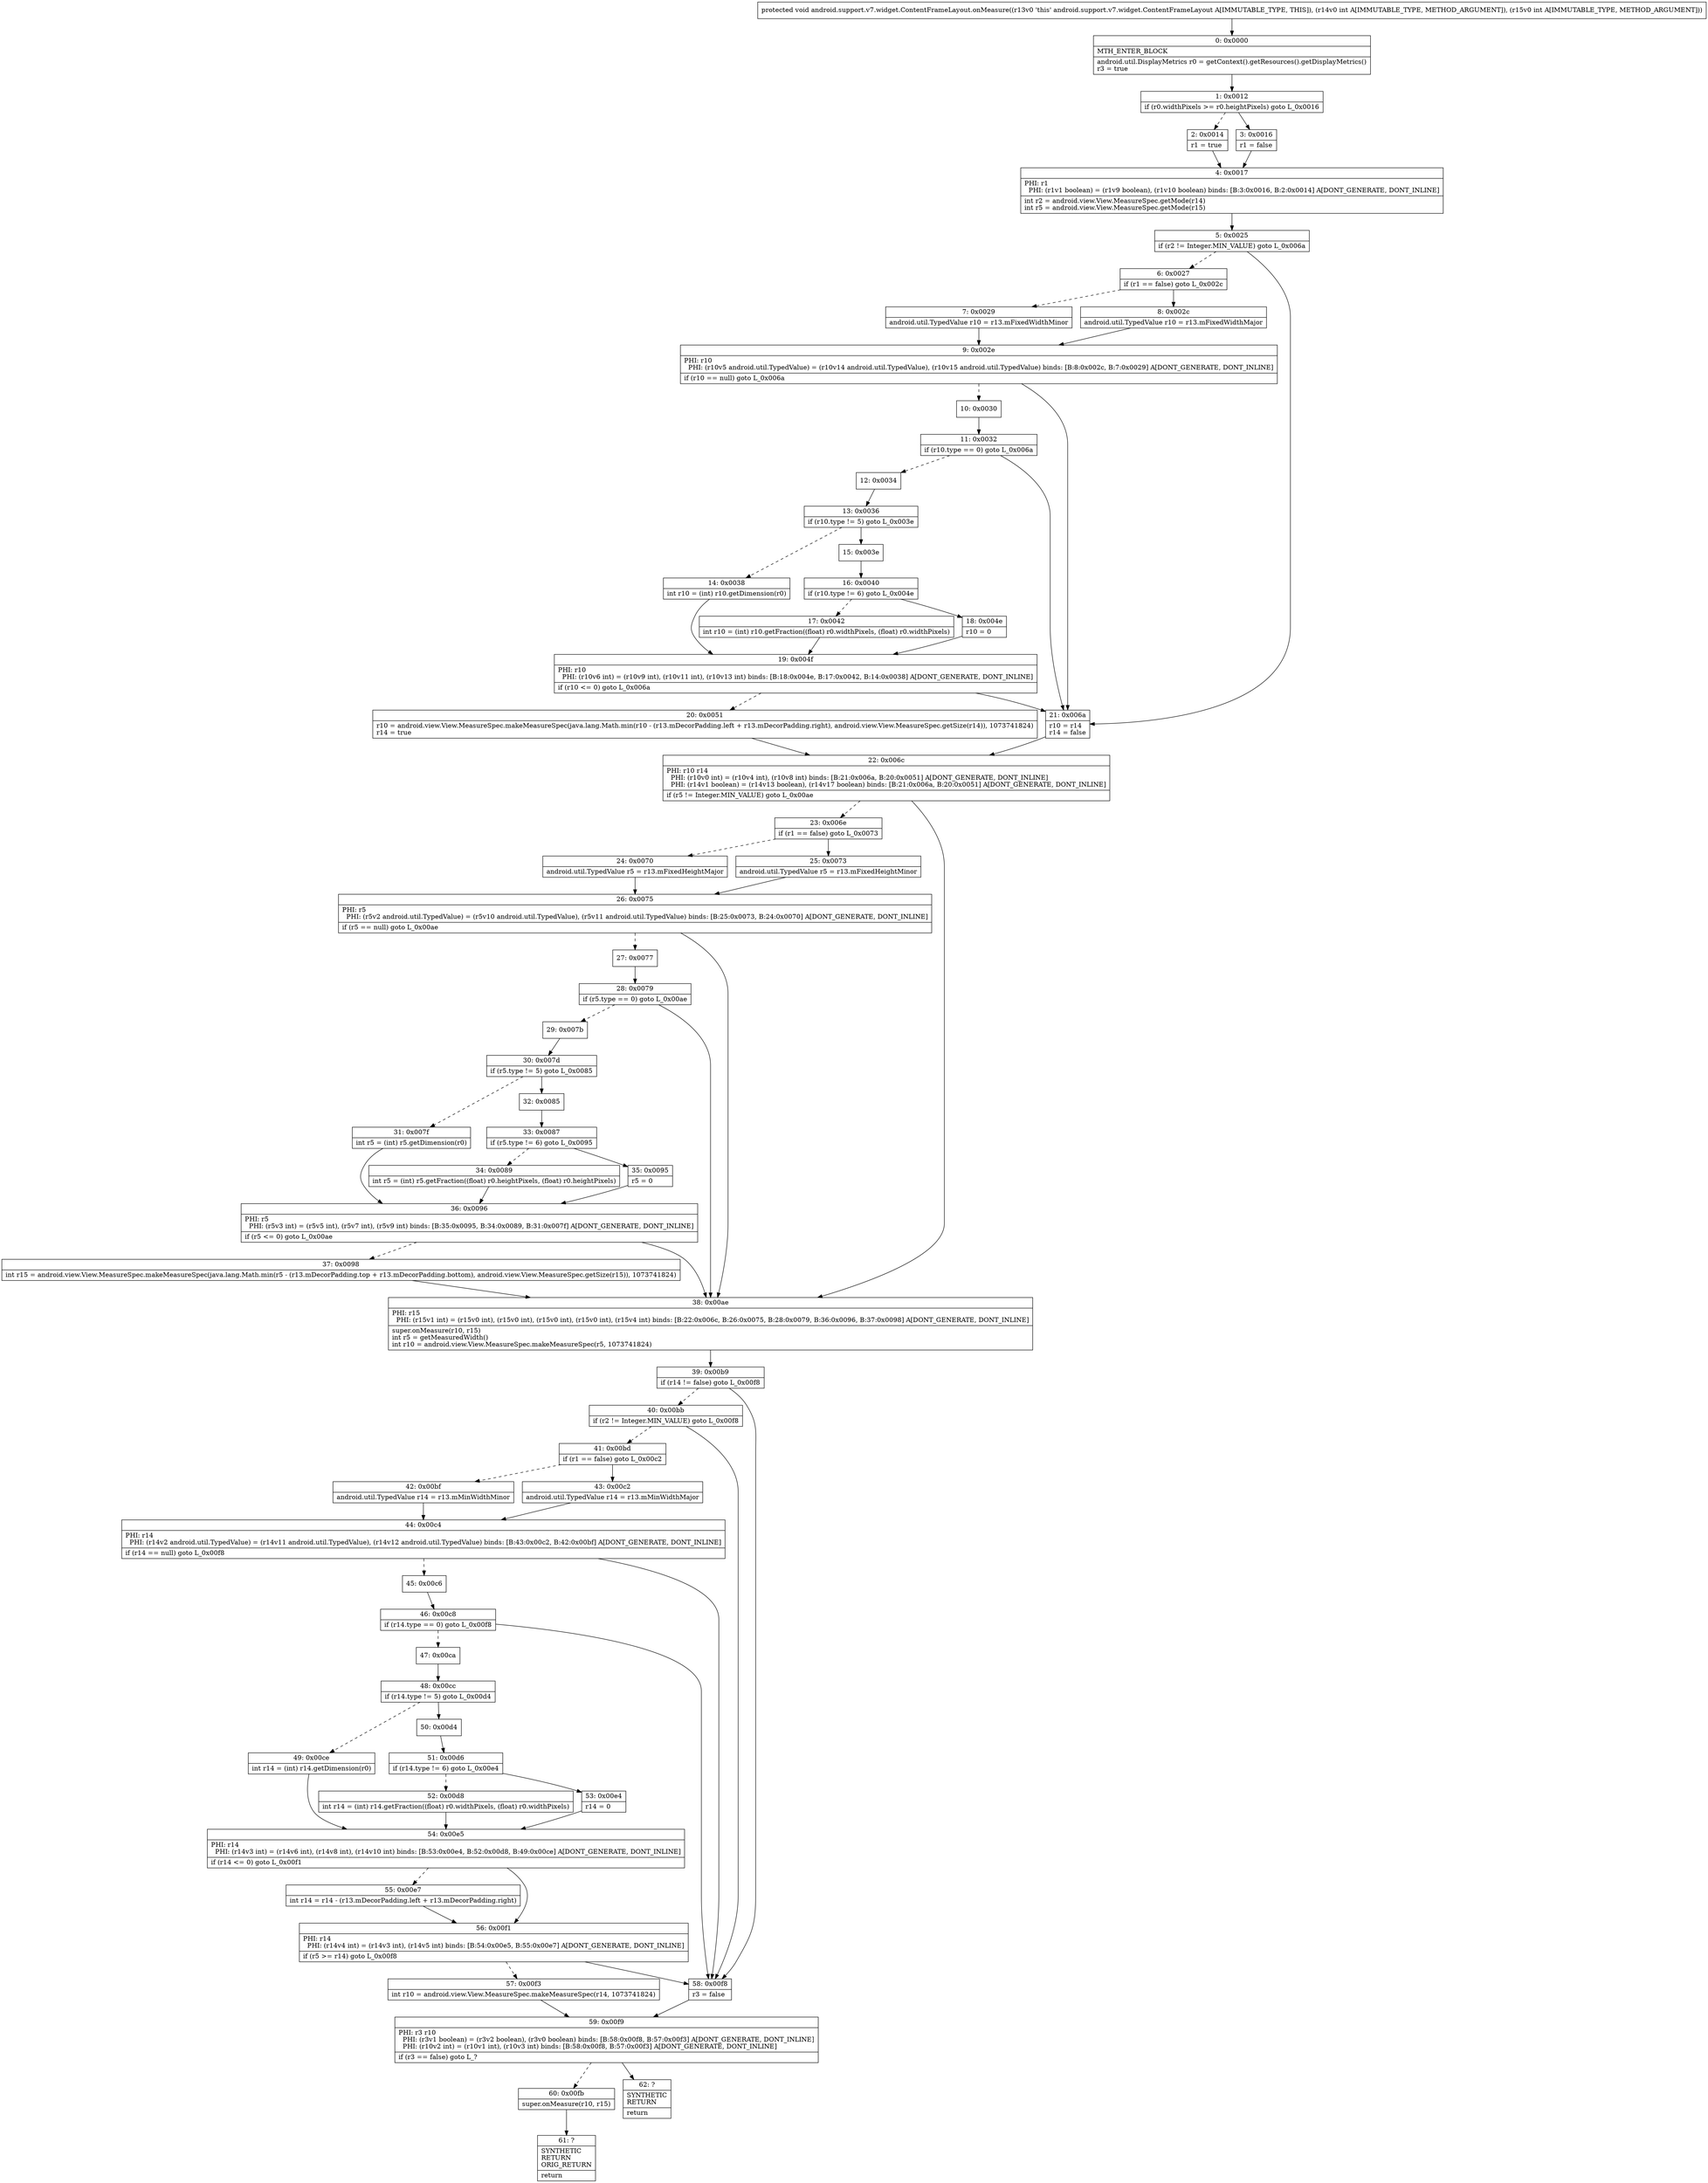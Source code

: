 digraph "CFG forandroid.support.v7.widget.ContentFrameLayout.onMeasure(II)V" {
Node_0 [shape=record,label="{0\:\ 0x0000|MTH_ENTER_BLOCK\l|android.util.DisplayMetrics r0 = getContext().getResources().getDisplayMetrics()\lr3 = true\l}"];
Node_1 [shape=record,label="{1\:\ 0x0012|if (r0.widthPixels \>= r0.heightPixels) goto L_0x0016\l}"];
Node_2 [shape=record,label="{2\:\ 0x0014|r1 = true\l}"];
Node_3 [shape=record,label="{3\:\ 0x0016|r1 = false\l}"];
Node_4 [shape=record,label="{4\:\ 0x0017|PHI: r1 \l  PHI: (r1v1 boolean) = (r1v9 boolean), (r1v10 boolean) binds: [B:3:0x0016, B:2:0x0014] A[DONT_GENERATE, DONT_INLINE]\l|int r2 = android.view.View.MeasureSpec.getMode(r14)\lint r5 = android.view.View.MeasureSpec.getMode(r15)\l}"];
Node_5 [shape=record,label="{5\:\ 0x0025|if (r2 != Integer.MIN_VALUE) goto L_0x006a\l}"];
Node_6 [shape=record,label="{6\:\ 0x0027|if (r1 == false) goto L_0x002c\l}"];
Node_7 [shape=record,label="{7\:\ 0x0029|android.util.TypedValue r10 = r13.mFixedWidthMinor\l}"];
Node_8 [shape=record,label="{8\:\ 0x002c|android.util.TypedValue r10 = r13.mFixedWidthMajor\l}"];
Node_9 [shape=record,label="{9\:\ 0x002e|PHI: r10 \l  PHI: (r10v5 android.util.TypedValue) = (r10v14 android.util.TypedValue), (r10v15 android.util.TypedValue) binds: [B:8:0x002c, B:7:0x0029] A[DONT_GENERATE, DONT_INLINE]\l|if (r10 == null) goto L_0x006a\l}"];
Node_10 [shape=record,label="{10\:\ 0x0030}"];
Node_11 [shape=record,label="{11\:\ 0x0032|if (r10.type == 0) goto L_0x006a\l}"];
Node_12 [shape=record,label="{12\:\ 0x0034}"];
Node_13 [shape=record,label="{13\:\ 0x0036|if (r10.type != 5) goto L_0x003e\l}"];
Node_14 [shape=record,label="{14\:\ 0x0038|int r10 = (int) r10.getDimension(r0)\l}"];
Node_15 [shape=record,label="{15\:\ 0x003e}"];
Node_16 [shape=record,label="{16\:\ 0x0040|if (r10.type != 6) goto L_0x004e\l}"];
Node_17 [shape=record,label="{17\:\ 0x0042|int r10 = (int) r10.getFraction((float) r0.widthPixels, (float) r0.widthPixels)\l}"];
Node_18 [shape=record,label="{18\:\ 0x004e|r10 = 0\l}"];
Node_19 [shape=record,label="{19\:\ 0x004f|PHI: r10 \l  PHI: (r10v6 int) = (r10v9 int), (r10v11 int), (r10v13 int) binds: [B:18:0x004e, B:17:0x0042, B:14:0x0038] A[DONT_GENERATE, DONT_INLINE]\l|if (r10 \<= 0) goto L_0x006a\l}"];
Node_20 [shape=record,label="{20\:\ 0x0051|r10 = android.view.View.MeasureSpec.makeMeasureSpec(java.lang.Math.min(r10 \- (r13.mDecorPadding.left + r13.mDecorPadding.right), android.view.View.MeasureSpec.getSize(r14)), 1073741824)\lr14 = true\l}"];
Node_21 [shape=record,label="{21\:\ 0x006a|r10 = r14\lr14 = false\l}"];
Node_22 [shape=record,label="{22\:\ 0x006c|PHI: r10 r14 \l  PHI: (r10v0 int) = (r10v4 int), (r10v8 int) binds: [B:21:0x006a, B:20:0x0051] A[DONT_GENERATE, DONT_INLINE]\l  PHI: (r14v1 boolean) = (r14v13 boolean), (r14v17 boolean) binds: [B:21:0x006a, B:20:0x0051] A[DONT_GENERATE, DONT_INLINE]\l|if (r5 != Integer.MIN_VALUE) goto L_0x00ae\l}"];
Node_23 [shape=record,label="{23\:\ 0x006e|if (r1 == false) goto L_0x0073\l}"];
Node_24 [shape=record,label="{24\:\ 0x0070|android.util.TypedValue r5 = r13.mFixedHeightMajor\l}"];
Node_25 [shape=record,label="{25\:\ 0x0073|android.util.TypedValue r5 = r13.mFixedHeightMinor\l}"];
Node_26 [shape=record,label="{26\:\ 0x0075|PHI: r5 \l  PHI: (r5v2 android.util.TypedValue) = (r5v10 android.util.TypedValue), (r5v11 android.util.TypedValue) binds: [B:25:0x0073, B:24:0x0070] A[DONT_GENERATE, DONT_INLINE]\l|if (r5 == null) goto L_0x00ae\l}"];
Node_27 [shape=record,label="{27\:\ 0x0077}"];
Node_28 [shape=record,label="{28\:\ 0x0079|if (r5.type == 0) goto L_0x00ae\l}"];
Node_29 [shape=record,label="{29\:\ 0x007b}"];
Node_30 [shape=record,label="{30\:\ 0x007d|if (r5.type != 5) goto L_0x0085\l}"];
Node_31 [shape=record,label="{31\:\ 0x007f|int r5 = (int) r5.getDimension(r0)\l}"];
Node_32 [shape=record,label="{32\:\ 0x0085}"];
Node_33 [shape=record,label="{33\:\ 0x0087|if (r5.type != 6) goto L_0x0095\l}"];
Node_34 [shape=record,label="{34\:\ 0x0089|int r5 = (int) r5.getFraction((float) r0.heightPixels, (float) r0.heightPixels)\l}"];
Node_35 [shape=record,label="{35\:\ 0x0095|r5 = 0\l}"];
Node_36 [shape=record,label="{36\:\ 0x0096|PHI: r5 \l  PHI: (r5v3 int) = (r5v5 int), (r5v7 int), (r5v9 int) binds: [B:35:0x0095, B:34:0x0089, B:31:0x007f] A[DONT_GENERATE, DONT_INLINE]\l|if (r5 \<= 0) goto L_0x00ae\l}"];
Node_37 [shape=record,label="{37\:\ 0x0098|int r15 = android.view.View.MeasureSpec.makeMeasureSpec(java.lang.Math.min(r5 \- (r13.mDecorPadding.top + r13.mDecorPadding.bottom), android.view.View.MeasureSpec.getSize(r15)), 1073741824)\l}"];
Node_38 [shape=record,label="{38\:\ 0x00ae|PHI: r15 \l  PHI: (r15v1 int) = (r15v0 int), (r15v0 int), (r15v0 int), (r15v0 int), (r15v4 int) binds: [B:22:0x006c, B:26:0x0075, B:28:0x0079, B:36:0x0096, B:37:0x0098] A[DONT_GENERATE, DONT_INLINE]\l|super.onMeasure(r10, r15)\lint r5 = getMeasuredWidth()\lint r10 = android.view.View.MeasureSpec.makeMeasureSpec(r5, 1073741824)\l}"];
Node_39 [shape=record,label="{39\:\ 0x00b9|if (r14 != false) goto L_0x00f8\l}"];
Node_40 [shape=record,label="{40\:\ 0x00bb|if (r2 != Integer.MIN_VALUE) goto L_0x00f8\l}"];
Node_41 [shape=record,label="{41\:\ 0x00bd|if (r1 == false) goto L_0x00c2\l}"];
Node_42 [shape=record,label="{42\:\ 0x00bf|android.util.TypedValue r14 = r13.mMinWidthMinor\l}"];
Node_43 [shape=record,label="{43\:\ 0x00c2|android.util.TypedValue r14 = r13.mMinWidthMajor\l}"];
Node_44 [shape=record,label="{44\:\ 0x00c4|PHI: r14 \l  PHI: (r14v2 android.util.TypedValue) = (r14v11 android.util.TypedValue), (r14v12 android.util.TypedValue) binds: [B:43:0x00c2, B:42:0x00bf] A[DONT_GENERATE, DONT_INLINE]\l|if (r14 == null) goto L_0x00f8\l}"];
Node_45 [shape=record,label="{45\:\ 0x00c6}"];
Node_46 [shape=record,label="{46\:\ 0x00c8|if (r14.type == 0) goto L_0x00f8\l}"];
Node_47 [shape=record,label="{47\:\ 0x00ca}"];
Node_48 [shape=record,label="{48\:\ 0x00cc|if (r14.type != 5) goto L_0x00d4\l}"];
Node_49 [shape=record,label="{49\:\ 0x00ce|int r14 = (int) r14.getDimension(r0)\l}"];
Node_50 [shape=record,label="{50\:\ 0x00d4}"];
Node_51 [shape=record,label="{51\:\ 0x00d6|if (r14.type != 6) goto L_0x00e4\l}"];
Node_52 [shape=record,label="{52\:\ 0x00d8|int r14 = (int) r14.getFraction((float) r0.widthPixels, (float) r0.widthPixels)\l}"];
Node_53 [shape=record,label="{53\:\ 0x00e4|r14 = 0\l}"];
Node_54 [shape=record,label="{54\:\ 0x00e5|PHI: r14 \l  PHI: (r14v3 int) = (r14v6 int), (r14v8 int), (r14v10 int) binds: [B:53:0x00e4, B:52:0x00d8, B:49:0x00ce] A[DONT_GENERATE, DONT_INLINE]\l|if (r14 \<= 0) goto L_0x00f1\l}"];
Node_55 [shape=record,label="{55\:\ 0x00e7|int r14 = r14 \- (r13.mDecorPadding.left + r13.mDecorPadding.right)\l}"];
Node_56 [shape=record,label="{56\:\ 0x00f1|PHI: r14 \l  PHI: (r14v4 int) = (r14v3 int), (r14v5 int) binds: [B:54:0x00e5, B:55:0x00e7] A[DONT_GENERATE, DONT_INLINE]\l|if (r5 \>= r14) goto L_0x00f8\l}"];
Node_57 [shape=record,label="{57\:\ 0x00f3|int r10 = android.view.View.MeasureSpec.makeMeasureSpec(r14, 1073741824)\l}"];
Node_58 [shape=record,label="{58\:\ 0x00f8|r3 = false\l}"];
Node_59 [shape=record,label="{59\:\ 0x00f9|PHI: r3 r10 \l  PHI: (r3v1 boolean) = (r3v2 boolean), (r3v0 boolean) binds: [B:58:0x00f8, B:57:0x00f3] A[DONT_GENERATE, DONT_INLINE]\l  PHI: (r10v2 int) = (r10v1 int), (r10v3 int) binds: [B:58:0x00f8, B:57:0x00f3] A[DONT_GENERATE, DONT_INLINE]\l|if (r3 == false) goto L_?\l}"];
Node_60 [shape=record,label="{60\:\ 0x00fb|super.onMeasure(r10, r15)\l}"];
Node_61 [shape=record,label="{61\:\ ?|SYNTHETIC\lRETURN\lORIG_RETURN\l|return\l}"];
Node_62 [shape=record,label="{62\:\ ?|SYNTHETIC\lRETURN\l|return\l}"];
MethodNode[shape=record,label="{protected void android.support.v7.widget.ContentFrameLayout.onMeasure((r13v0 'this' android.support.v7.widget.ContentFrameLayout A[IMMUTABLE_TYPE, THIS]), (r14v0 int A[IMMUTABLE_TYPE, METHOD_ARGUMENT]), (r15v0 int A[IMMUTABLE_TYPE, METHOD_ARGUMENT])) }"];
MethodNode -> Node_0;
Node_0 -> Node_1;
Node_1 -> Node_2[style=dashed];
Node_1 -> Node_3;
Node_2 -> Node_4;
Node_3 -> Node_4;
Node_4 -> Node_5;
Node_5 -> Node_6[style=dashed];
Node_5 -> Node_21;
Node_6 -> Node_7[style=dashed];
Node_6 -> Node_8;
Node_7 -> Node_9;
Node_8 -> Node_9;
Node_9 -> Node_10[style=dashed];
Node_9 -> Node_21;
Node_10 -> Node_11;
Node_11 -> Node_12[style=dashed];
Node_11 -> Node_21;
Node_12 -> Node_13;
Node_13 -> Node_14[style=dashed];
Node_13 -> Node_15;
Node_14 -> Node_19;
Node_15 -> Node_16;
Node_16 -> Node_17[style=dashed];
Node_16 -> Node_18;
Node_17 -> Node_19;
Node_18 -> Node_19;
Node_19 -> Node_20[style=dashed];
Node_19 -> Node_21;
Node_20 -> Node_22;
Node_21 -> Node_22;
Node_22 -> Node_23[style=dashed];
Node_22 -> Node_38;
Node_23 -> Node_24[style=dashed];
Node_23 -> Node_25;
Node_24 -> Node_26;
Node_25 -> Node_26;
Node_26 -> Node_27[style=dashed];
Node_26 -> Node_38;
Node_27 -> Node_28;
Node_28 -> Node_29[style=dashed];
Node_28 -> Node_38;
Node_29 -> Node_30;
Node_30 -> Node_31[style=dashed];
Node_30 -> Node_32;
Node_31 -> Node_36;
Node_32 -> Node_33;
Node_33 -> Node_34[style=dashed];
Node_33 -> Node_35;
Node_34 -> Node_36;
Node_35 -> Node_36;
Node_36 -> Node_37[style=dashed];
Node_36 -> Node_38;
Node_37 -> Node_38;
Node_38 -> Node_39;
Node_39 -> Node_40[style=dashed];
Node_39 -> Node_58;
Node_40 -> Node_41[style=dashed];
Node_40 -> Node_58;
Node_41 -> Node_42[style=dashed];
Node_41 -> Node_43;
Node_42 -> Node_44;
Node_43 -> Node_44;
Node_44 -> Node_45[style=dashed];
Node_44 -> Node_58;
Node_45 -> Node_46;
Node_46 -> Node_47[style=dashed];
Node_46 -> Node_58;
Node_47 -> Node_48;
Node_48 -> Node_49[style=dashed];
Node_48 -> Node_50;
Node_49 -> Node_54;
Node_50 -> Node_51;
Node_51 -> Node_52[style=dashed];
Node_51 -> Node_53;
Node_52 -> Node_54;
Node_53 -> Node_54;
Node_54 -> Node_55[style=dashed];
Node_54 -> Node_56;
Node_55 -> Node_56;
Node_56 -> Node_57[style=dashed];
Node_56 -> Node_58;
Node_57 -> Node_59;
Node_58 -> Node_59;
Node_59 -> Node_60[style=dashed];
Node_59 -> Node_62;
Node_60 -> Node_61;
}


